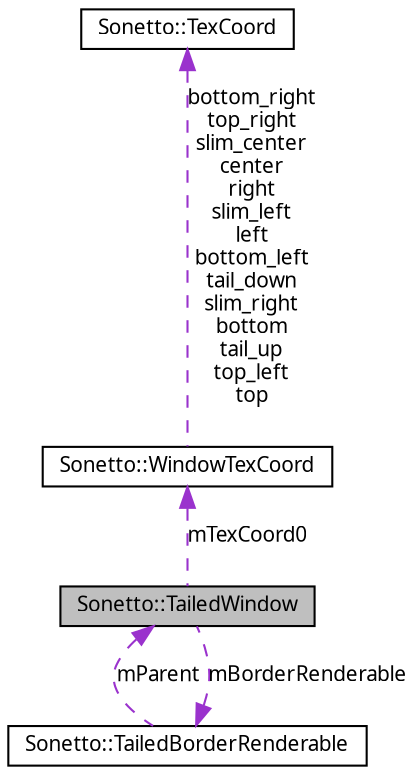 digraph G
{
  bgcolor="transparent";
  edge [fontname="FreeSans.ttf",fontsize=10,labelfontname="FreeSans.ttf",labelfontsize=10];
  node [fontname="FreeSans.ttf",fontsize=10,shape=record];
  Node1 [label="Sonetto::TailedWindow",height=0.2,width=0.4,color="black", fillcolor="grey75", style="filled" fontcolor="black"];
  Node2 -> Node1 [dir=back,color="darkorchid3",fontsize=10,style="dashed",label="mTexCoord0"];
  Node2 [label="Sonetto::WindowTexCoord",height=0.2,width=0.4,color="black",URL="$struct_sonetto_1_1_window_tex_coord.html"];
  Node3 -> Node2 [dir=back,color="darkorchid3",fontsize=10,style="dashed",label="bottom_right\ntop_right\nslim_center\ncenter\nright\nslim_left\nleft\nbottom_left\ntail_down\nslim_right\nbottom\ntail_up\ntop_left\ntop"];
  Node3 [label="Sonetto::TexCoord",height=0.2,width=0.4,color="black",URL="$struct_sonetto_1_1_tex_coord.html"];
  Node4 -> Node1 [dir=back,color="darkorchid3",fontsize=10,style="dashed",label="mBorderRenderable"];
  Node4 [label="Sonetto::TailedBorderRenderable",height=0.2,width=0.4,color="black",URL="$class_sonetto_1_1_tailed_border_renderable.html"];
  Node1 -> Node4 [dir=back,color="darkorchid3",fontsize=10,style="dashed",label="mParent"];
}
